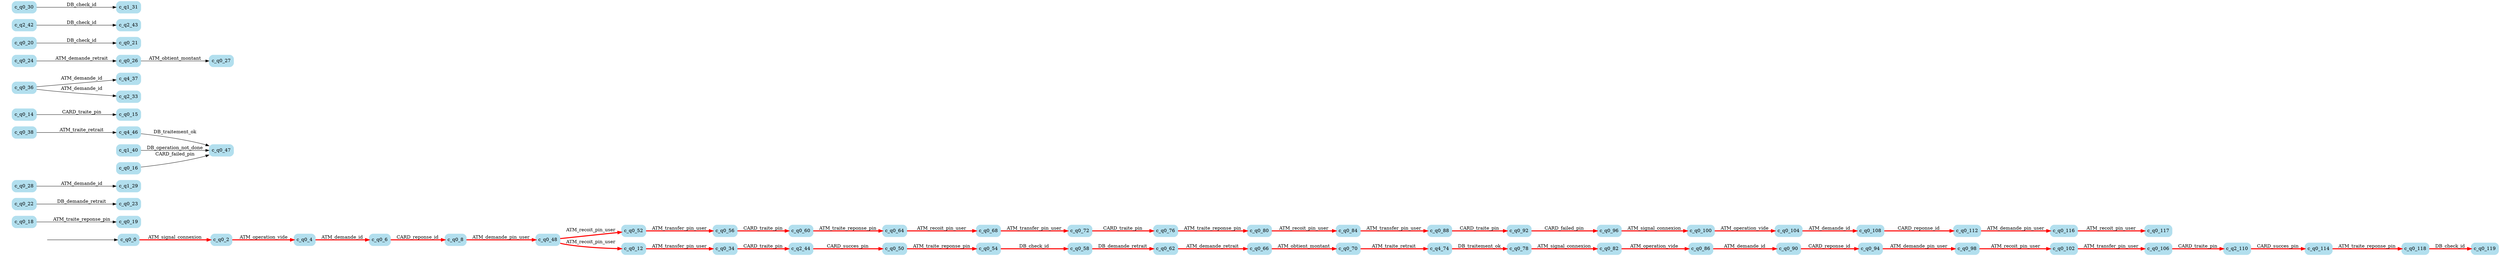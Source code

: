 digraph G {

	rankdir = LR;

	start_c_q0_0[style=invisible];

	node[shape=box, style="rounded, filled", color=lightblue2];

	c_q0_19[label="c_q0_19"];
	c_q0_22[label="c_q0_22"];
	c_q0_82[label="c_q0_82"];
	c_q0_0[label="c_q0_0"];
	c_q0_58[label="c_q0_58"];
	c_q0_64[label="c_q0_64"];
	c_q0_108[label="c_q0_108"];
	c_q0_106[label="c_q0_106"];
	c_q1_29[label="c_q1_29"];
	c_q0_8[label="c_q0_8"];
	c_q2_110[label="c_q2_110"];
	c_q0_47[label="c_q0_47"];
	c_q0_38[label="c_q0_38"];
	c_q0_68[label="c_q0_68"];
	c_q0_6[label="c_q0_6"];
	c_q4_46[label="c_q4_46"];
	c_q0_117[label="c_q0_117"];
	c_q0_66[label="c_q0_66"];
	c_q0_18[label="c_q0_18"];
	c_q0_15[label="c_q0_15"];
	c_q0_78[label="c_q0_78"];
	c_q0_88[label="c_q0_88"];
	c_q1_40[label="c_q1_40"];
	c_q0_119[label="c_q0_119"];
	c_q0_72[label="c_q0_72"];
	c_q0_16[label="c_q0_16"];
	c_q0_36[label="c_q0_36"];
	c_q0_102[label="c_q0_102"];
	c_q0_27[label="c_q0_27"];
	c_q0_48[label="c_q0_48"];
	c_q0_76[label="c_q0_76"];
	c_q0_92[label="c_q0_92"];
	c_q0_114[label="c_q0_114"];
	c_q0_52[label="c_q0_52"];
	c_q0_34[label="c_q0_34"];
	c_q0_21[label="c_q0_21"];
	c_q0_50[label="c_q0_50"];
	c_q0_80[label="c_q0_80"];
	c_q0_20[label="c_q0_20"];
	c_q0_12[label="c_q0_12"];
	c_q0_94[label="c_q0_94"];
	c_q0_84[label="c_q0_84"];
	c_q0_62[label="c_q0_62"];
	c_q0_26[label="c_q0_26"];
	c_q0_118[label="c_q0_118"];
	c_q4_37[label="c_q4_37"];
	c_q2_43[label="c_q2_43"];
	c_q1_31[label="c_q1_31"];
	c_q0_14[label="c_q0_14"];
	c_q4_74[label="c_q4_74"];
	c_q2_44[label="c_q2_44"];
	c_q2_42[label="c_q2_42"];
	c_q0_30[label="c_q0_30"];
	c_q0_90[label="c_q0_90"];
	c_q0_100[label="c_q0_100"];
	c_q0_4[label="c_q0_4"];
	c_q0_24[label="c_q0_24"];
	c_q0_96[label="c_q0_96"];
	c_q0_2[label="c_q0_2"];
	c_q0_70[label="c_q0_70"];
	c_q0_54[label="c_q0_54"];
	c_q0_112[label="c_q0_112"];
	c_q0_28[label="c_q0_28"];
	c_q0_116[label="c_q0_116"];
	c_q0_104[label="c_q0_104"];
	c_q0_98[label="c_q0_98"];
	c_q0_86[label="c_q0_86"];
	c_q0_23[label="c_q0_23"];
	c_q2_33[label="c_q2_33"];
	c_q0_56[label="c_q0_56"];
	c_q0_60[label="c_q0_60"];

	start_c_q0_0 -> c_q0_0;
	c_q0_0 -> c_q0_2[label="ATM_signal_connexion", penwidth=3, color=red];
	c_q0_2 -> c_q0_4[label="ATM_operation_vide", penwidth=3, color=red];
	c_q0_4 -> c_q0_6[label="ATM_demande_id", penwidth=3, color=red];
	c_q0_6 -> c_q0_8[label="CARD_reponse_id", penwidth=3, color=red];
	c_q0_8 -> c_q0_48[label="ATM_demande_pin_user", penwidth=3, color=red];
	c_q0_48 -> c_q0_12[label="ATM_recoit_pin_user", penwidth=3, color=red];
	c_q0_12 -> c_q0_34[label="ATM_transfer_pin_user", penwidth=3, color=red];
	c_q0_14 -> c_q0_15[label="CARD_traite_pin"];
	c_q0_16 -> c_q0_47[label="CARD_failed_pin"];
	c_q0_18 -> c_q0_19[label="ATM_traite_reponse_pin"];
	c_q0_20 -> c_q0_21[label="DB_check_id"];
	c_q0_22 -> c_q0_23[label="DB_demande_retrait"];
	c_q0_24 -> c_q0_26[label="ATM_demande_retrait"];
	c_q0_26 -> c_q0_27[label="ATM_obtient_montant"];
	c_q0_28 -> c_q1_29[label="ATM_demande_id"];
	c_q0_30 -> c_q1_31[label="DB_check_id"];
	c_q0_36 -> c_q2_33[label="ATM_demande_id"];
	c_q0_34 -> c_q2_44[label="CARD_traite_pin", penwidth=3, color=red];
	c_q0_36 -> c_q4_37[label="ATM_demande_id"];
	c_q0_38 -> c_q4_46[label="ATM_traite_retrait"];
	c_q1_40 -> c_q0_47[label="DB_operation_not_done"];
	c_q2_42 -> c_q2_43[label="DB_check_id"];
	c_q2_44 -> c_q0_50[label="CARD_succes_pin", penwidth=3, color=red];
	c_q4_46 -> c_q0_47[label="DB_traitement_ok"];
	c_q0_48 -> c_q0_52[label="ATM_recoit_pin_user", penwidth=3, color=red];
	c_q0_50 -> c_q0_54[label="ATM_traite_reponse_pin", penwidth=3, color=red];
	c_q0_52 -> c_q0_56[label="ATM_transfer_pin_user", penwidth=3, color=red];
	c_q0_54 -> c_q0_58[label="DB_check_id", penwidth=3, color=red];
	c_q0_56 -> c_q0_60[label="CARD_traite_pin", penwidth=3, color=red];
	c_q0_58 -> c_q0_62[label="DB_demande_retrait", penwidth=3, color=red];
	c_q0_60 -> c_q0_64[label="ATM_traite_reponse_pin", penwidth=3, color=red];
	c_q0_62 -> c_q0_66[label="ATM_demande_retrait", penwidth=3, color=red];
	c_q0_64 -> c_q0_68[label="ATM_recoit_pin_user", penwidth=3, color=red];
	c_q0_66 -> c_q0_70[label="ATM_obtient_montant", penwidth=3, color=red];
	c_q0_68 -> c_q0_72[label="ATM_transfer_pin_user", penwidth=3, color=red];
	c_q0_70 -> c_q4_74[label="ATM_traite_retrait", penwidth=3, color=red];
	c_q0_72 -> c_q0_76[label="CARD_traite_pin", penwidth=3, color=red];
	c_q4_74 -> c_q0_78[label="DB_traitement_ok", penwidth=3, color=red];
	c_q0_76 -> c_q0_80[label="ATM_traite_reponse_pin", penwidth=3, color=red];
	c_q0_78 -> c_q0_82[label="ATM_signal_connexion", penwidth=3, color=red];
	c_q0_80 -> c_q0_84[label="ATM_recoit_pin_user", penwidth=3, color=red];
	c_q0_82 -> c_q0_86[label="ATM_operation_vide", penwidth=3, color=red];
	c_q0_84 -> c_q0_88[label="ATM_transfer_pin_user", penwidth=3, color=red];
	c_q0_86 -> c_q0_90[label="ATM_demande_id", penwidth=3, color=red];
	c_q0_88 -> c_q0_92[label="CARD_traite_pin", penwidth=3, color=red];
	c_q0_90 -> c_q0_94[label="CARD_reponse_id", penwidth=3, color=red];
	c_q0_92 -> c_q0_96[label="CARD_failed_pin", penwidth=3, color=red];
	c_q0_94 -> c_q0_98[label="ATM_demande_pin_user", penwidth=3, color=red];
	c_q0_96 -> c_q0_100[label="ATM_signal_connexion", penwidth=3, color=red];
	c_q0_98 -> c_q0_102[label="ATM_recoit_pin_user", penwidth=3, color=red];
	c_q0_100 -> c_q0_104[label="ATM_operation_vide", penwidth=3, color=red];
	c_q0_102 -> c_q0_106[label="ATM_transfer_pin_user", penwidth=3, color=red];
	c_q0_104 -> c_q0_108[label="ATM_demande_id", penwidth=3, color=red];
	c_q0_106 -> c_q2_110[label="CARD_traite_pin", penwidth=3, color=red];
	c_q0_108 -> c_q0_112[label="CARD_reponse_id", penwidth=3, color=red];
	c_q2_110 -> c_q0_114[label="CARD_succes_pin", penwidth=3, color=red];
	c_q0_112 -> c_q0_116[label="ATM_demande_pin_user", penwidth=3, color=red];
	c_q0_114 -> c_q0_118[label="ATM_traite_reponse_pin", penwidth=3, color=red];
	c_q0_116 -> c_q0_117[label="ATM_recoit_pin_user", penwidth=3, color=red];
	c_q0_118 -> c_q0_119[label="DB_check_id", penwidth=3, color=red];

}